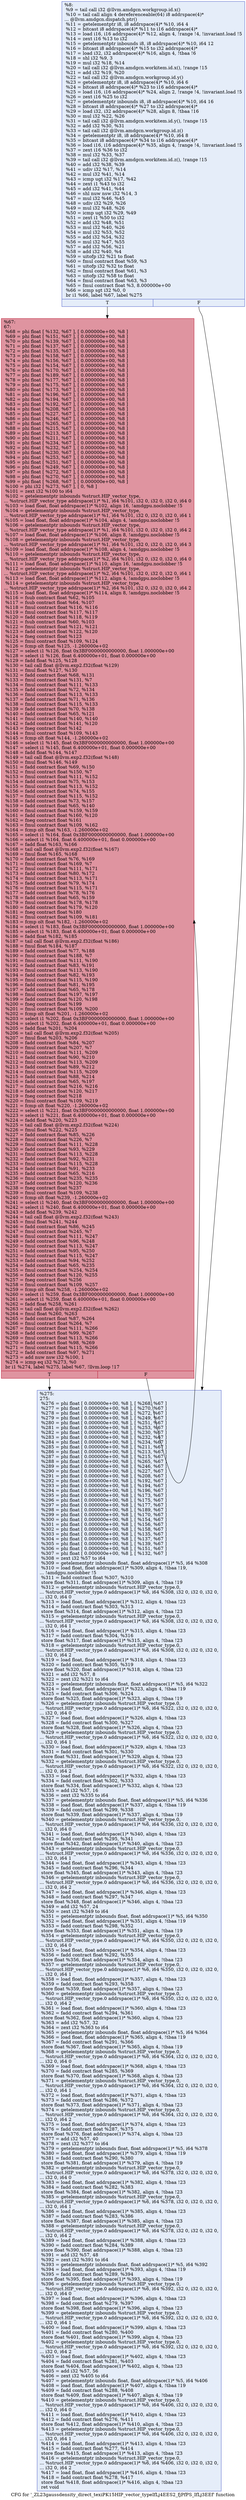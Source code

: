 digraph "CFG for '_ZL23gaussdensity_direct_texiPK15HIP_vector_typeIfLj4EES2_fjPfPS_IfLj3EEf' function" {
	label="CFG for '_ZL23gaussdensity_direct_texiPK15HIP_vector_typeIfLj4EES2_fjPfPS_IfLj3EEf' function";

	Node0x4f91840 [shape=record,color="#3d50c3ff", style=filled, fillcolor="#c5d6f270",label="{%8:\l  %9 = tail call i32 @llvm.amdgcn.workgroup.id.x()\l  %10 = tail call align 4 dereferenceable(64) i8 addrspace(4)*\l... @llvm.amdgcn.dispatch.ptr()\l  %11 = getelementptr i8, i8 addrspace(4)* %10, i64 4\l  %12 = bitcast i8 addrspace(4)* %11 to i16 addrspace(4)*\l  %13 = load i16, i16 addrspace(4)* %12, align 4, !range !4, !invariant.load !5\l  %14 = zext i16 %13 to i32\l  %15 = getelementptr inbounds i8, i8 addrspace(4)* %10, i64 12\l  %16 = bitcast i8 addrspace(4)* %15 to i32 addrspace(4)*\l  %17 = load i32, i32 addrspace(4)* %16, align 4, !tbaa !6\l  %18 = shl i32 %9, 3\l  %19 = mul i32 %18, %14\l  %20 = tail call i32 @llvm.amdgcn.workitem.id.x(), !range !15\l  %21 = add i32 %19, %20\l  %22 = tail call i32 @llvm.amdgcn.workgroup.id.y()\l  %23 = getelementptr i8, i8 addrspace(4)* %10, i64 6\l  %24 = bitcast i8 addrspace(4)* %23 to i16 addrspace(4)*\l  %25 = load i16, i16 addrspace(4)* %24, align 2, !range !4, !invariant.load !5\l  %26 = zext i16 %25 to i32\l  %27 = getelementptr inbounds i8, i8 addrspace(4)* %10, i64 16\l  %28 = bitcast i8 addrspace(4)* %27 to i32 addrspace(4)*\l  %29 = load i32, i32 addrspace(4)* %28, align 8, !tbaa !16\l  %30 = mul i32 %22, %26\l  %31 = tail call i32 @llvm.amdgcn.workitem.id.y(), !range !15\l  %32 = add i32 %30, %31\l  %33 = tail call i32 @llvm.amdgcn.workgroup.id.z()\l  %34 = getelementptr i8, i8 addrspace(4)* %10, i64 8\l  %35 = bitcast i8 addrspace(4)* %34 to i16 addrspace(4)*\l  %36 = load i16, i16 addrspace(4)* %35, align 4, !range !4, !invariant.load !5\l  %37 = zext i16 %36 to i32\l  %38 = mul i32 %33, %37\l  %39 = tail call i32 @llvm.amdgcn.workitem.id.z(), !range !15\l  %40 = add i32 %38, %39\l  %41 = udiv i32 %17, %14\l  %42 = mul i32 %41, %14\l  %43 = icmp ugt i32 %17, %42\l  %44 = zext i1 %43 to i32\l  %45 = add i32 %41, %44\l  %46 = shl nuw nsw i32 %14, 3\l  %47 = mul i32 %46, %45\l  %48 = udiv i32 %29, %26\l  %49 = mul i32 %48, %26\l  %50 = icmp ugt i32 %29, %49\l  %51 = zext i1 %50 to i32\l  %52 = add i32 %48, %51\l  %53 = mul i32 %40, %26\l  %54 = mul i32 %53, %52\l  %55 = add i32 %54, %32\l  %56 = mul i32 %47, %55\l  %57 = add i32 %56, %21\l  %58 = add i32 %40, %4\l  %59 = uitofp i32 %21 to float\l  %60 = fmul contract float %59, %3\l  %61 = uitofp i32 %32 to float\l  %62 = fmul contract float %61, %3\l  %63 = uitofp i32 %58 to float\l  %64 = fmul contract float %63, %3\l  %65 = fmul contract float %3, 8.000000e+00\l  %66 = icmp sgt i32 %0, 0\l  br i1 %66, label %67, label %275\l|{<s0>T|<s1>F}}"];
	Node0x4f91840:s0 -> Node0x4f957f0;
	Node0x4f91840:s1 -> Node0x4f97a60;
	Node0x4f957f0 [shape=record,color="#b70d28ff", style=filled, fillcolor="#b70d2870",label="{%67:\l67:                                               \l  %68 = phi float [ %132, %67 ], [ 0.000000e+00, %8 ]\l  %69 = phi float [ %151, %67 ], [ 0.000000e+00, %8 ]\l  %70 = phi float [ %139, %67 ], [ 0.000000e+00, %8 ]\l  %71 = phi float [ %137, %67 ], [ 0.000000e+00, %8 ]\l  %72 = phi float [ %135, %67 ], [ 0.000000e+00, %8 ]\l  %73 = phi float [ %158, %67 ], [ 0.000000e+00, %8 ]\l  %74 = phi float [ %156, %67 ], [ 0.000000e+00, %8 ]\l  %75 = phi float [ %154, %67 ], [ 0.000000e+00, %8 ]\l  %76 = phi float [ %170, %67 ], [ 0.000000e+00, %8 ]\l  %77 = phi float [ %189, %67 ], [ 0.000000e+00, %8 ]\l  %78 = phi float [ %177, %67 ], [ 0.000000e+00, %8 ]\l  %79 = phi float [ %175, %67 ], [ 0.000000e+00, %8 ]\l  %80 = phi float [ %173, %67 ], [ 0.000000e+00, %8 ]\l  %81 = phi float [ %196, %67 ], [ 0.000000e+00, %8 ]\l  %82 = phi float [ %194, %67 ], [ 0.000000e+00, %8 ]\l  %83 = phi float [ %192, %67 ], [ 0.000000e+00, %8 ]\l  %84 = phi float [ %208, %67 ], [ 0.000000e+00, %8 ]\l  %85 = phi float [ %227, %67 ], [ 0.000000e+00, %8 ]\l  %86 = phi float [ %246, %67 ], [ 0.000000e+00, %8 ]\l  %87 = phi float [ %265, %67 ], [ 0.000000e+00, %8 ]\l  %88 = phi float [ %215, %67 ], [ 0.000000e+00, %8 ]\l  %89 = phi float [ %213, %67 ], [ 0.000000e+00, %8 ]\l  %90 = phi float [ %211, %67 ], [ 0.000000e+00, %8 ]\l  %91 = phi float [ %234, %67 ], [ 0.000000e+00, %8 ]\l  %92 = phi float [ %232, %67 ], [ 0.000000e+00, %8 ]\l  %93 = phi float [ %230, %67 ], [ 0.000000e+00, %8 ]\l  %94 = phi float [ %253, %67 ], [ 0.000000e+00, %8 ]\l  %95 = phi float [ %251, %67 ], [ 0.000000e+00, %8 ]\l  %96 = phi float [ %249, %67 ], [ 0.000000e+00, %8 ]\l  %97 = phi float [ %272, %67 ], [ 0.000000e+00, %8 ]\l  %98 = phi float [ %270, %67 ], [ 0.000000e+00, %8 ]\l  %99 = phi float [ %268, %67 ], [ 0.000000e+00, %8 ]\l  %100 = phi i32 [ %273, %67 ], [ 0, %8 ]\l  %101 = zext i32 %100 to i64\l  %102 = getelementptr inbounds %struct.HIP_vector_type,\l... %struct.HIP_vector_type addrspace(1)* %1, i64 %101, i32 0, i32 0, i32 0, i64 0\l  %103 = load float, float addrspace(1)* %102, align 16, !amdgpu.noclobber !5\l  %104 = getelementptr inbounds %struct.HIP_vector_type,\l... %struct.HIP_vector_type addrspace(1)* %1, i64 %101, i32 0, i32 0, i32 0, i64 1\l  %105 = load float, float addrspace(1)* %104, align 4, !amdgpu.noclobber !5\l  %106 = getelementptr inbounds %struct.HIP_vector_type,\l... %struct.HIP_vector_type addrspace(1)* %1, i64 %101, i32 0, i32 0, i32 0, i64 2\l  %107 = load float, float addrspace(1)* %106, align 8, !amdgpu.noclobber !5\l  %108 = getelementptr inbounds %struct.HIP_vector_type,\l... %struct.HIP_vector_type addrspace(1)* %1, i64 %101, i32 0, i32 0, i32 0, i64 3\l  %109 = load float, float addrspace(1)* %108, align 4, !amdgpu.noclobber !5\l  %110 = getelementptr inbounds %struct.HIP_vector_type,\l... %struct.HIP_vector_type addrspace(1)* %2, i64 %101, i32 0, i32 0, i32 0, i64 0\l  %111 = load float, float addrspace(1)* %110, align 16, !amdgpu.noclobber !5\l  %112 = getelementptr inbounds %struct.HIP_vector_type,\l... %struct.HIP_vector_type addrspace(1)* %2, i64 %101, i32 0, i32 0, i32 0, i64 1\l  %113 = load float, float addrspace(1)* %112, align 4, !amdgpu.noclobber !5\l  %114 = getelementptr inbounds %struct.HIP_vector_type,\l... %struct.HIP_vector_type addrspace(1)* %2, i64 %101, i32 0, i32 0, i32 0, i64 2\l  %115 = load float, float addrspace(1)* %114, align 8, !amdgpu.noclobber !5\l  %116 = fsub contract float %62, %105\l  %117 = fsub contract float %64, %107\l  %118 = fmul contract float %116, %116\l  %119 = fmul contract float %117, %117\l  %120 = fadd contract float %118, %119\l  %121 = fsub contract float %60, %103\l  %122 = fmul contract float %121, %121\l  %123 = fadd contract float %122, %120\l  %124 = fneg contract float %123\l  %125 = fmul contract float %109, %124\l  %126 = fcmp olt float %125, -1.260000e+02\l  %127 = select i1 %126, float 0x3BF0000000000000, float 1.000000e+00\l  %128 = select i1 %126, float 6.400000e+01, float 0.000000e+00\l  %129 = fadd float %125, %128\l  %130 = tail call float @llvm.exp2.f32(float %129)\l  %131 = fmul float %127, %130\l  %132 = fadd contract float %68, %131\l  %133 = fmul contract float %131, %7\l  %134 = fmul contract float %111, %133\l  %135 = fadd contract float %72, %134\l  %136 = fmul contract float %113, %133\l  %137 = fadd contract float %71, %136\l  %138 = fmul contract float %115, %133\l  %139 = fadd contract float %70, %138\l  %140 = fadd contract float %65, %121\l  %141 = fmul contract float %140, %140\l  %142 = fadd contract float %141, %120\l  %143 = fneg contract float %142\l  %144 = fmul contract float %109, %143\l  %145 = fcmp olt float %144, -1.260000e+02\l  %146 = select i1 %145, float 0x3BF0000000000000, float 1.000000e+00\l  %147 = select i1 %145, float 6.400000e+01, float 0.000000e+00\l  %148 = fadd float %144, %147\l  %149 = tail call float @llvm.exp2.f32(float %148)\l  %150 = fmul float %146, %149\l  %151 = fadd contract float %69, %150\l  %152 = fmul contract float %150, %7\l  %153 = fmul contract float %111, %152\l  %154 = fadd contract float %75, %153\l  %155 = fmul contract float %113, %152\l  %156 = fadd contract float %74, %155\l  %157 = fmul contract float %115, %152\l  %158 = fadd contract float %73, %157\l  %159 = fadd contract float %65, %140\l  %160 = fmul contract float %159, %159\l  %161 = fadd contract float %160, %120\l  %162 = fneg contract float %161\l  %163 = fmul contract float %109, %162\l  %164 = fcmp olt float %163, -1.260000e+02\l  %165 = select i1 %164, float 0x3BF0000000000000, float 1.000000e+00\l  %166 = select i1 %164, float 6.400000e+01, float 0.000000e+00\l  %167 = fadd float %163, %166\l  %168 = tail call float @llvm.exp2.f32(float %167)\l  %169 = fmul float %165, %168\l  %170 = fadd contract float %76, %169\l  %171 = fmul contract float %169, %7\l  %172 = fmul contract float %111, %171\l  %173 = fadd contract float %80, %172\l  %174 = fmul contract float %113, %171\l  %175 = fadd contract float %79, %174\l  %176 = fmul contract float %115, %171\l  %177 = fadd contract float %78, %176\l  %178 = fadd contract float %65, %159\l  %179 = fmul contract float %178, %178\l  %180 = fadd contract float %179, %120\l  %181 = fneg contract float %180\l  %182 = fmul contract float %109, %181\l  %183 = fcmp olt float %182, -1.260000e+02\l  %184 = select i1 %183, float 0x3BF0000000000000, float 1.000000e+00\l  %185 = select i1 %183, float 6.400000e+01, float 0.000000e+00\l  %186 = fadd float %182, %185\l  %187 = tail call float @llvm.exp2.f32(float %186)\l  %188 = fmul float %184, %187\l  %189 = fadd contract float %77, %188\l  %190 = fmul contract float %188, %7\l  %191 = fmul contract float %111, %190\l  %192 = fadd contract float %83, %191\l  %193 = fmul contract float %113, %190\l  %194 = fadd contract float %82, %193\l  %195 = fmul contract float %115, %190\l  %196 = fadd contract float %81, %195\l  %197 = fadd contract float %65, %178\l  %198 = fmul contract float %197, %197\l  %199 = fadd contract float %120, %198\l  %200 = fneg contract float %199\l  %201 = fmul contract float %109, %200\l  %202 = fcmp olt float %201, -1.260000e+02\l  %203 = select i1 %202, float 0x3BF0000000000000, float 1.000000e+00\l  %204 = select i1 %202, float 6.400000e+01, float 0.000000e+00\l  %205 = fadd float %201, %204\l  %206 = tail call float @llvm.exp2.f32(float %205)\l  %207 = fmul float %203, %206\l  %208 = fadd contract float %84, %207\l  %209 = fmul contract float %207, %7\l  %210 = fmul contract float %111, %209\l  %211 = fadd contract float %90, %210\l  %212 = fmul contract float %113, %209\l  %213 = fadd contract float %89, %212\l  %214 = fmul contract float %115, %209\l  %215 = fadd contract float %88, %214\l  %216 = fadd contract float %65, %197\l  %217 = fmul contract float %216, %216\l  %218 = fadd contract float %120, %217\l  %219 = fneg contract float %218\l  %220 = fmul contract float %109, %219\l  %221 = fcmp olt float %220, -1.260000e+02\l  %222 = select i1 %221, float 0x3BF0000000000000, float 1.000000e+00\l  %223 = select i1 %221, float 6.400000e+01, float 0.000000e+00\l  %224 = fadd float %220, %223\l  %225 = tail call float @llvm.exp2.f32(float %224)\l  %226 = fmul float %222, %225\l  %227 = fadd contract float %85, %226\l  %228 = fmul contract float %226, %7\l  %229 = fmul contract float %111, %228\l  %230 = fadd contract float %93, %229\l  %231 = fmul contract float %113, %228\l  %232 = fadd contract float %92, %231\l  %233 = fmul contract float %115, %228\l  %234 = fadd contract float %91, %233\l  %235 = fadd contract float %65, %216\l  %236 = fmul contract float %235, %235\l  %237 = fadd contract float %120, %236\l  %238 = fneg contract float %237\l  %239 = fmul contract float %109, %238\l  %240 = fcmp olt float %239, -1.260000e+02\l  %241 = select i1 %240, float 0x3BF0000000000000, float 1.000000e+00\l  %242 = select i1 %240, float 6.400000e+01, float 0.000000e+00\l  %243 = fadd float %239, %242\l  %244 = tail call float @llvm.exp2.f32(float %243)\l  %245 = fmul float %241, %244\l  %246 = fadd contract float %86, %245\l  %247 = fmul contract float %245, %7\l  %248 = fmul contract float %111, %247\l  %249 = fadd contract float %96, %248\l  %250 = fmul contract float %113, %247\l  %251 = fadd contract float %95, %250\l  %252 = fmul contract float %115, %247\l  %253 = fadd contract float %94, %252\l  %254 = fadd contract float %65, %235\l  %255 = fmul contract float %254, %254\l  %256 = fadd contract float %120, %255\l  %257 = fneg contract float %256\l  %258 = fmul contract float %109, %257\l  %259 = fcmp olt float %258, -1.260000e+02\l  %260 = select i1 %259, float 0x3BF0000000000000, float 1.000000e+00\l  %261 = select i1 %259, float 6.400000e+01, float 0.000000e+00\l  %262 = fadd float %258, %261\l  %263 = tail call float @llvm.exp2.f32(float %262)\l  %264 = fmul float %260, %263\l  %265 = fadd contract float %87, %264\l  %266 = fmul contract float %264, %7\l  %267 = fmul contract float %111, %266\l  %268 = fadd contract float %99, %267\l  %269 = fmul contract float %113, %266\l  %270 = fadd contract float %98, %269\l  %271 = fmul contract float %115, %266\l  %272 = fadd contract float %97, %271\l  %273 = add nuw nsw i32 %100, 1\l  %274 = icmp eq i32 %273, %0\l  br i1 %274, label %275, label %67, !llvm.loop !17\l|{<s0>T|<s1>F}}"];
	Node0x4f957f0:s0 -> Node0x4f97a60;
	Node0x4f957f0:s1 -> Node0x4f957f0;
	Node0x4f97a60 [shape=record,color="#3d50c3ff", style=filled, fillcolor="#c5d6f270",label="{%275:\l275:                                              \l  %276 = phi float [ 0.000000e+00, %8 ], [ %268, %67 ]\l  %277 = phi float [ 0.000000e+00, %8 ], [ %270, %67 ]\l  %278 = phi float [ 0.000000e+00, %8 ], [ %272, %67 ]\l  %279 = phi float [ 0.000000e+00, %8 ], [ %249, %67 ]\l  %280 = phi float [ 0.000000e+00, %8 ], [ %251, %67 ]\l  %281 = phi float [ 0.000000e+00, %8 ], [ %253, %67 ]\l  %282 = phi float [ 0.000000e+00, %8 ], [ %230, %67 ]\l  %283 = phi float [ 0.000000e+00, %8 ], [ %232, %67 ]\l  %284 = phi float [ 0.000000e+00, %8 ], [ %234, %67 ]\l  %285 = phi float [ 0.000000e+00, %8 ], [ %211, %67 ]\l  %286 = phi float [ 0.000000e+00, %8 ], [ %213, %67 ]\l  %287 = phi float [ 0.000000e+00, %8 ], [ %215, %67 ]\l  %288 = phi float [ 0.000000e+00, %8 ], [ %265, %67 ]\l  %289 = phi float [ 0.000000e+00, %8 ], [ %246, %67 ]\l  %290 = phi float [ 0.000000e+00, %8 ], [ %227, %67 ]\l  %291 = phi float [ 0.000000e+00, %8 ], [ %208, %67 ]\l  %292 = phi float [ 0.000000e+00, %8 ], [ %192, %67 ]\l  %293 = phi float [ 0.000000e+00, %8 ], [ %194, %67 ]\l  %294 = phi float [ 0.000000e+00, %8 ], [ %196, %67 ]\l  %295 = phi float [ 0.000000e+00, %8 ], [ %173, %67 ]\l  %296 = phi float [ 0.000000e+00, %8 ], [ %175, %67 ]\l  %297 = phi float [ 0.000000e+00, %8 ], [ %177, %67 ]\l  %298 = phi float [ 0.000000e+00, %8 ], [ %189, %67 ]\l  %299 = phi float [ 0.000000e+00, %8 ], [ %170, %67 ]\l  %300 = phi float [ 0.000000e+00, %8 ], [ %154, %67 ]\l  %301 = phi float [ 0.000000e+00, %8 ], [ %156, %67 ]\l  %302 = phi float [ 0.000000e+00, %8 ], [ %158, %67 ]\l  %303 = phi float [ 0.000000e+00, %8 ], [ %135, %67 ]\l  %304 = phi float [ 0.000000e+00, %8 ], [ %137, %67 ]\l  %305 = phi float [ 0.000000e+00, %8 ], [ %139, %67 ]\l  %306 = phi float [ 0.000000e+00, %8 ], [ %151, %67 ]\l  %307 = phi float [ 0.000000e+00, %8 ], [ %132, %67 ]\l  %308 = zext i32 %57 to i64\l  %309 = getelementptr inbounds float, float addrspace(1)* %5, i64 %308\l  %310 = load float, float addrspace(1)* %309, align 4, !tbaa !19,\l... !amdgpu.noclobber !5\l  %311 = fadd contract float %307, %310\l  store float %311, float addrspace(1)* %309, align 4, !tbaa !19\l  %312 = getelementptr inbounds %struct.HIP_vector_type.0,\l... %struct.HIP_vector_type.0 addrspace(1)* %6, i64 %308, i32 0, i32 0, i32 0,\l... i32 0, i64 0\l  %313 = load float, float addrspace(1)* %312, align 4, !tbaa !23\l  %314 = fadd contract float %303, %313\l  store float %314, float addrspace(1)* %312, align 4, !tbaa !23\l  %315 = getelementptr inbounds %struct.HIP_vector_type.0,\l... %struct.HIP_vector_type.0 addrspace(1)* %6, i64 %308, i32 0, i32 0, i32 0,\l... i32 0, i64 1\l  %316 = load float, float addrspace(1)* %315, align 4, !tbaa !23\l  %317 = fadd contract float %304, %316\l  store float %317, float addrspace(1)* %315, align 4, !tbaa !23\l  %318 = getelementptr inbounds %struct.HIP_vector_type.0,\l... %struct.HIP_vector_type.0 addrspace(1)* %6, i64 %308, i32 0, i32 0, i32 0,\l... i32 0, i64 2\l  %319 = load float, float addrspace(1)* %318, align 4, !tbaa !23\l  %320 = fadd contract float %305, %319\l  store float %320, float addrspace(1)* %318, align 4, !tbaa !23\l  %321 = add i32 %57, 8\l  %322 = zext i32 %321 to i64\l  %323 = getelementptr inbounds float, float addrspace(1)* %5, i64 %322\l  %324 = load float, float addrspace(1)* %323, align 4, !tbaa !19\l  %325 = fadd contract float %306, %324\l  store float %325, float addrspace(1)* %323, align 4, !tbaa !19\l  %326 = getelementptr inbounds %struct.HIP_vector_type.0,\l... %struct.HIP_vector_type.0 addrspace(1)* %6, i64 %322, i32 0, i32 0, i32 0,\l... i32 0, i64 0\l  %327 = load float, float addrspace(1)* %326, align 4, !tbaa !23\l  %328 = fadd contract float %300, %327\l  store float %328, float addrspace(1)* %326, align 4, !tbaa !23\l  %329 = getelementptr inbounds %struct.HIP_vector_type.0,\l... %struct.HIP_vector_type.0 addrspace(1)* %6, i64 %322, i32 0, i32 0, i32 0,\l... i32 0, i64 1\l  %330 = load float, float addrspace(1)* %329, align 4, !tbaa !23\l  %331 = fadd contract float %301, %330\l  store float %331, float addrspace(1)* %329, align 4, !tbaa !23\l  %332 = getelementptr inbounds %struct.HIP_vector_type.0,\l... %struct.HIP_vector_type.0 addrspace(1)* %6, i64 %322, i32 0, i32 0, i32 0,\l... i32 0, i64 2\l  %333 = load float, float addrspace(1)* %332, align 4, !tbaa !23\l  %334 = fadd contract float %302, %333\l  store float %334, float addrspace(1)* %332, align 4, !tbaa !23\l  %335 = add i32 %57, 16\l  %336 = zext i32 %335 to i64\l  %337 = getelementptr inbounds float, float addrspace(1)* %5, i64 %336\l  %338 = load float, float addrspace(1)* %337, align 4, !tbaa !19\l  %339 = fadd contract float %299, %338\l  store float %339, float addrspace(1)* %337, align 4, !tbaa !19\l  %340 = getelementptr inbounds %struct.HIP_vector_type.0,\l... %struct.HIP_vector_type.0 addrspace(1)* %6, i64 %336, i32 0, i32 0, i32 0,\l... i32 0, i64 0\l  %341 = load float, float addrspace(1)* %340, align 4, !tbaa !23\l  %342 = fadd contract float %295, %341\l  store float %342, float addrspace(1)* %340, align 4, !tbaa !23\l  %343 = getelementptr inbounds %struct.HIP_vector_type.0,\l... %struct.HIP_vector_type.0 addrspace(1)* %6, i64 %336, i32 0, i32 0, i32 0,\l... i32 0, i64 1\l  %344 = load float, float addrspace(1)* %343, align 4, !tbaa !23\l  %345 = fadd contract float %296, %344\l  store float %345, float addrspace(1)* %343, align 4, !tbaa !23\l  %346 = getelementptr inbounds %struct.HIP_vector_type.0,\l... %struct.HIP_vector_type.0 addrspace(1)* %6, i64 %336, i32 0, i32 0, i32 0,\l... i32 0, i64 2\l  %347 = load float, float addrspace(1)* %346, align 4, !tbaa !23\l  %348 = fadd contract float %297, %347\l  store float %348, float addrspace(1)* %346, align 4, !tbaa !23\l  %349 = add i32 %57, 24\l  %350 = zext i32 %349 to i64\l  %351 = getelementptr inbounds float, float addrspace(1)* %5, i64 %350\l  %352 = load float, float addrspace(1)* %351, align 4, !tbaa !19\l  %353 = fadd contract float %298, %352\l  store float %353, float addrspace(1)* %351, align 4, !tbaa !19\l  %354 = getelementptr inbounds %struct.HIP_vector_type.0,\l... %struct.HIP_vector_type.0 addrspace(1)* %6, i64 %350, i32 0, i32 0, i32 0,\l... i32 0, i64 0\l  %355 = load float, float addrspace(1)* %354, align 4, !tbaa !23\l  %356 = fadd contract float %292, %355\l  store float %356, float addrspace(1)* %354, align 4, !tbaa !23\l  %357 = getelementptr inbounds %struct.HIP_vector_type.0,\l... %struct.HIP_vector_type.0 addrspace(1)* %6, i64 %350, i32 0, i32 0, i32 0,\l... i32 0, i64 1\l  %358 = load float, float addrspace(1)* %357, align 4, !tbaa !23\l  %359 = fadd contract float %293, %358\l  store float %359, float addrspace(1)* %357, align 4, !tbaa !23\l  %360 = getelementptr inbounds %struct.HIP_vector_type.0,\l... %struct.HIP_vector_type.0 addrspace(1)* %6, i64 %350, i32 0, i32 0, i32 0,\l... i32 0, i64 2\l  %361 = load float, float addrspace(1)* %360, align 4, !tbaa !23\l  %362 = fadd contract float %294, %361\l  store float %362, float addrspace(1)* %360, align 4, !tbaa !23\l  %363 = add i32 %57, 32\l  %364 = zext i32 %363 to i64\l  %365 = getelementptr inbounds float, float addrspace(1)* %5, i64 %364\l  %366 = load float, float addrspace(1)* %365, align 4, !tbaa !19\l  %367 = fadd contract float %291, %366\l  store float %367, float addrspace(1)* %365, align 4, !tbaa !19\l  %368 = getelementptr inbounds %struct.HIP_vector_type.0,\l... %struct.HIP_vector_type.0 addrspace(1)* %6, i64 %364, i32 0, i32 0, i32 0,\l... i32 0, i64 0\l  %369 = load float, float addrspace(1)* %368, align 4, !tbaa !23\l  %370 = fadd contract float %285, %369\l  store float %370, float addrspace(1)* %368, align 4, !tbaa !23\l  %371 = getelementptr inbounds %struct.HIP_vector_type.0,\l... %struct.HIP_vector_type.0 addrspace(1)* %6, i64 %364, i32 0, i32 0, i32 0,\l... i32 0, i64 1\l  %372 = load float, float addrspace(1)* %371, align 4, !tbaa !23\l  %373 = fadd contract float %286, %372\l  store float %373, float addrspace(1)* %371, align 4, !tbaa !23\l  %374 = getelementptr inbounds %struct.HIP_vector_type.0,\l... %struct.HIP_vector_type.0 addrspace(1)* %6, i64 %364, i32 0, i32 0, i32 0,\l... i32 0, i64 2\l  %375 = load float, float addrspace(1)* %374, align 4, !tbaa !23\l  %376 = fadd contract float %287, %375\l  store float %376, float addrspace(1)* %374, align 4, !tbaa !23\l  %377 = add i32 %57, 40\l  %378 = zext i32 %377 to i64\l  %379 = getelementptr inbounds float, float addrspace(1)* %5, i64 %378\l  %380 = load float, float addrspace(1)* %379, align 4, !tbaa !19\l  %381 = fadd contract float %290, %380\l  store float %381, float addrspace(1)* %379, align 4, !tbaa !19\l  %382 = getelementptr inbounds %struct.HIP_vector_type.0,\l... %struct.HIP_vector_type.0 addrspace(1)* %6, i64 %378, i32 0, i32 0, i32 0,\l... i32 0, i64 0\l  %383 = load float, float addrspace(1)* %382, align 4, !tbaa !23\l  %384 = fadd contract float %282, %383\l  store float %384, float addrspace(1)* %382, align 4, !tbaa !23\l  %385 = getelementptr inbounds %struct.HIP_vector_type.0,\l... %struct.HIP_vector_type.0 addrspace(1)* %6, i64 %378, i32 0, i32 0, i32 0,\l... i32 0, i64 1\l  %386 = load float, float addrspace(1)* %385, align 4, !tbaa !23\l  %387 = fadd contract float %283, %386\l  store float %387, float addrspace(1)* %385, align 4, !tbaa !23\l  %388 = getelementptr inbounds %struct.HIP_vector_type.0,\l... %struct.HIP_vector_type.0 addrspace(1)* %6, i64 %378, i32 0, i32 0, i32 0,\l... i32 0, i64 2\l  %389 = load float, float addrspace(1)* %388, align 4, !tbaa !23\l  %390 = fadd contract float %284, %389\l  store float %390, float addrspace(1)* %388, align 4, !tbaa !23\l  %391 = add i32 %57, 48\l  %392 = zext i32 %391 to i64\l  %393 = getelementptr inbounds float, float addrspace(1)* %5, i64 %392\l  %394 = load float, float addrspace(1)* %393, align 4, !tbaa !19\l  %395 = fadd contract float %289, %394\l  store float %395, float addrspace(1)* %393, align 4, !tbaa !19\l  %396 = getelementptr inbounds %struct.HIP_vector_type.0,\l... %struct.HIP_vector_type.0 addrspace(1)* %6, i64 %392, i32 0, i32 0, i32 0,\l... i32 0, i64 0\l  %397 = load float, float addrspace(1)* %396, align 4, !tbaa !23\l  %398 = fadd contract float %279, %397\l  store float %398, float addrspace(1)* %396, align 4, !tbaa !23\l  %399 = getelementptr inbounds %struct.HIP_vector_type.0,\l... %struct.HIP_vector_type.0 addrspace(1)* %6, i64 %392, i32 0, i32 0, i32 0,\l... i32 0, i64 1\l  %400 = load float, float addrspace(1)* %399, align 4, !tbaa !23\l  %401 = fadd contract float %280, %400\l  store float %401, float addrspace(1)* %399, align 4, !tbaa !23\l  %402 = getelementptr inbounds %struct.HIP_vector_type.0,\l... %struct.HIP_vector_type.0 addrspace(1)* %6, i64 %392, i32 0, i32 0, i32 0,\l... i32 0, i64 2\l  %403 = load float, float addrspace(1)* %402, align 4, !tbaa !23\l  %404 = fadd contract float %281, %403\l  store float %404, float addrspace(1)* %402, align 4, !tbaa !23\l  %405 = add i32 %57, 56\l  %406 = zext i32 %405 to i64\l  %407 = getelementptr inbounds float, float addrspace(1)* %5, i64 %406\l  %408 = load float, float addrspace(1)* %407, align 4, !tbaa !19\l  %409 = fadd contract float %288, %408\l  store float %409, float addrspace(1)* %407, align 4, !tbaa !19\l  %410 = getelementptr inbounds %struct.HIP_vector_type.0,\l... %struct.HIP_vector_type.0 addrspace(1)* %6, i64 %406, i32 0, i32 0, i32 0,\l... i32 0, i64 0\l  %411 = load float, float addrspace(1)* %410, align 4, !tbaa !23\l  %412 = fadd contract float %276, %411\l  store float %412, float addrspace(1)* %410, align 4, !tbaa !23\l  %413 = getelementptr inbounds %struct.HIP_vector_type.0,\l... %struct.HIP_vector_type.0 addrspace(1)* %6, i64 %406, i32 0, i32 0, i32 0,\l... i32 0, i64 1\l  %414 = load float, float addrspace(1)* %413, align 4, !tbaa !23\l  %415 = fadd contract float %277, %414\l  store float %415, float addrspace(1)* %413, align 4, !tbaa !23\l  %416 = getelementptr inbounds %struct.HIP_vector_type.0,\l... %struct.HIP_vector_type.0 addrspace(1)* %6, i64 %406, i32 0, i32 0, i32 0,\l... i32 0, i64 2\l  %417 = load float, float addrspace(1)* %416, align 4, !tbaa !23\l  %418 = fadd contract float %278, %417\l  store float %418, float addrspace(1)* %416, align 4, !tbaa !23\l  ret void\l}"];
}
